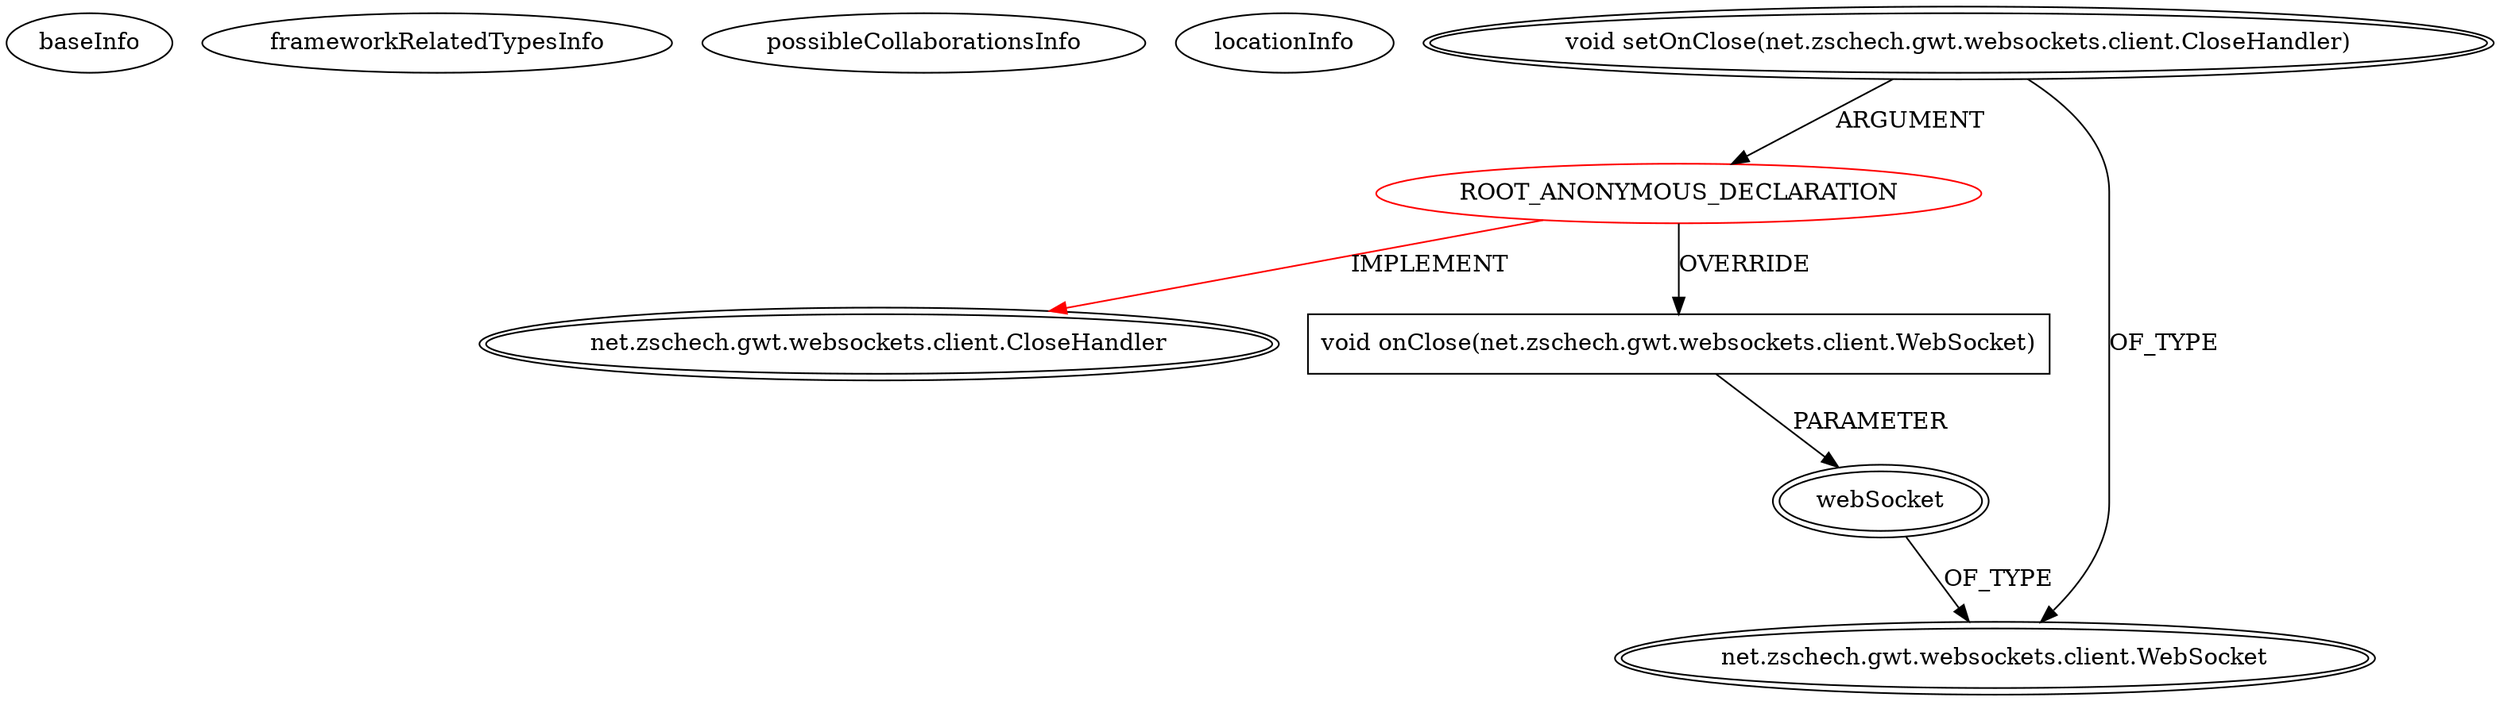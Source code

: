 digraph {
baseInfo[graphId=346,category="extension_graph",isAnonymous=true,possibleRelation=false]
frameworkRelatedTypesInfo[0="net.zschech.gwt.websockets.client.CloseHandler"]
possibleCollaborationsInfo[]
locationInfo[projectName="Namrack-TeachToLearn",filePath="/Namrack-TeachToLearn/TeachToLearn-master/TeachToLearn/src/ttl/client/TeachToLearn.java",contextSignature="void connect()",graphId="346"]
0[label="ROOT_ANONYMOUS_DECLARATION",vertexType="ROOT_ANONYMOUS_DECLARATION",isFrameworkType=false,color=red]
1[label="net.zschech.gwt.websockets.client.CloseHandler",vertexType="FRAMEWORK_INTERFACE_TYPE",isFrameworkType=true,peripheries=2]
2[label="void setOnClose(net.zschech.gwt.websockets.client.CloseHandler)",vertexType="OUTSIDE_CALL",isFrameworkType=true,peripheries=2]
3[label="net.zschech.gwt.websockets.client.WebSocket",vertexType="FRAMEWORK_CLASS_TYPE",isFrameworkType=true,peripheries=2]
4[label="void onClose(net.zschech.gwt.websockets.client.WebSocket)",vertexType="OVERRIDING_METHOD_DECLARATION",isFrameworkType=false,shape=box]
5[label="webSocket",vertexType="PARAMETER_DECLARATION",isFrameworkType=true,peripheries=2]
0->1[label="IMPLEMENT",color=red]
2->0[label="ARGUMENT"]
2->3[label="OF_TYPE"]
0->4[label="OVERRIDE"]
5->3[label="OF_TYPE"]
4->5[label="PARAMETER"]
}
